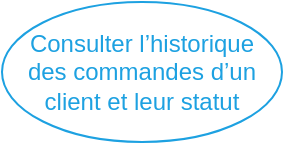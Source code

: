 <mxfile>
    <diagram id="S3KQ6_6wW9h8_aYrXfJG" name="Page-1">
        <mxGraphModel dx="247" dy="258" grid="1" gridSize="10" guides="1" tooltips="1" connect="1" arrows="1" fold="1" page="1" pageScale="1" pageWidth="827" pageHeight="1169" math="0" shadow="0">
            <root>
                <mxCell id="0"/>
                <mxCell id="1" parent="0"/>
                <mxCell id="13" value="&lt;font color=&quot;#1da1e1&quot;&gt;Consulter l’historique &lt;br&gt;des commandes d’un client et leur statut&lt;/font&gt;" style="ellipse;whiteSpace=wrap;html=1;fillColor=none;strokeColor=#1DA1E1;" parent="1" vertex="1">
                    <mxGeometry x="10" y="10" width="140" height="70" as="geometry"/>
                </mxCell>
            </root>
        </mxGraphModel>
    </diagram>
</mxfile>